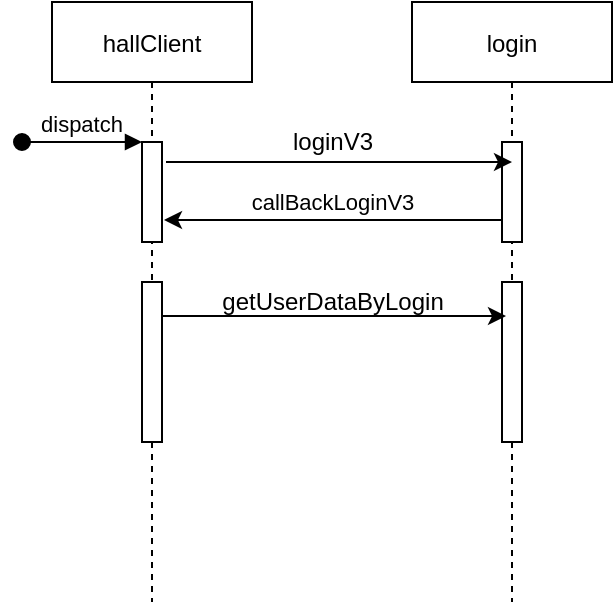 <mxfile version="15.8.8" type="github">
  <diagram id="kgpKYQtTHZ0yAKxKKP6v" name="Page-1">
    <mxGraphModel dx="1422" dy="762" grid="1" gridSize="10" guides="1" tooltips="1" connect="1" arrows="1" fold="1" page="1" pageScale="1" pageWidth="850" pageHeight="1100" math="0" shadow="0">
      <root>
        <mxCell id="0" />
        <mxCell id="1" parent="0" />
        <mxCell id="3nuBFxr9cyL0pnOWT2aG-1" value="hallClient" style="shape=umlLifeline;perimeter=lifelinePerimeter;container=1;collapsible=0;recursiveResize=0;rounded=0;shadow=0;strokeWidth=1;" parent="1" vertex="1">
          <mxGeometry x="120" y="80" width="100" height="300" as="geometry" />
        </mxCell>
        <mxCell id="3nuBFxr9cyL0pnOWT2aG-3" value="dispatch" style="verticalAlign=bottom;startArrow=oval;endArrow=block;startSize=8;shadow=0;strokeWidth=1;" parent="3nuBFxr9cyL0pnOWT2aG-1" edge="1">
          <mxGeometry relative="1" as="geometry">
            <mxPoint x="-15" y="70" as="sourcePoint" />
            <mxPoint x="45" y="70" as="targetPoint" />
          </mxGeometry>
        </mxCell>
        <mxCell id="3nuBFxr9cyL0pnOWT2aG-4" value="" style="points=[];perimeter=orthogonalPerimeter;rounded=0;shadow=0;strokeWidth=1;" parent="3nuBFxr9cyL0pnOWT2aG-1" vertex="1">
          <mxGeometry x="45" y="70" width="10" height="50" as="geometry" />
        </mxCell>
        <mxCell id="D1cvWWY6wySRjiaeFIVJ-10" value="" style="html=1;points=[];perimeter=orthogonalPerimeter;fontSize=11;" vertex="1" parent="3nuBFxr9cyL0pnOWT2aG-1">
          <mxGeometry x="45" y="140" width="10" height="80" as="geometry" />
        </mxCell>
        <mxCell id="3nuBFxr9cyL0pnOWT2aG-5" value="login" style="shape=umlLifeline;perimeter=lifelinePerimeter;container=1;collapsible=0;recursiveResize=0;rounded=0;shadow=0;strokeWidth=1;" parent="1" vertex="1">
          <mxGeometry x="300" y="80" width="100" height="300" as="geometry" />
        </mxCell>
        <mxCell id="3nuBFxr9cyL0pnOWT2aG-6" value="" style="points=[];perimeter=orthogonalPerimeter;rounded=0;shadow=0;strokeWidth=1;" parent="3nuBFxr9cyL0pnOWT2aG-5" vertex="1">
          <mxGeometry x="45" y="70" width="10" height="50" as="geometry" />
        </mxCell>
        <mxCell id="D1cvWWY6wySRjiaeFIVJ-11" value="" style="html=1;points=[];perimeter=orthogonalPerimeter;fontSize=11;" vertex="1" parent="3nuBFxr9cyL0pnOWT2aG-5">
          <mxGeometry x="45" y="140" width="10" height="80" as="geometry" />
        </mxCell>
        <mxCell id="D1cvWWY6wySRjiaeFIVJ-1" value="" style="endArrow=classic;html=1;rounded=0;exitX=1.2;exitY=0.2;exitDx=0;exitDy=0;exitPerimeter=0;" edge="1" parent="1" source="3nuBFxr9cyL0pnOWT2aG-4">
          <mxGeometry width="50" height="50" relative="1" as="geometry">
            <mxPoint x="180" y="160" as="sourcePoint" />
            <mxPoint x="350" y="160" as="targetPoint" />
            <Array as="points" />
          </mxGeometry>
        </mxCell>
        <mxCell id="D1cvWWY6wySRjiaeFIVJ-2" value="&lt;div style=&quot;background-color: rgb(255, 255, 255); font-size: 12px;&quot;&gt;loginV3&lt;/div&gt;" style="text;html=1;align=center;verticalAlign=middle;resizable=0;points=[];autosize=1;strokeColor=none;fillColor=none;fontSize=12;fontFamily=Helvetica;" vertex="1" parent="1">
          <mxGeometry x="230" y="130" width="60" height="40" as="geometry" />
        </mxCell>
        <mxCell id="D1cvWWY6wySRjiaeFIVJ-7" value="" style="endArrow=classic;html=1;rounded=0;entryX=1.1;entryY=0.78;entryDx=0;entryDy=0;entryPerimeter=0;" edge="1" parent="1" source="3nuBFxr9cyL0pnOWT2aG-6" target="3nuBFxr9cyL0pnOWT2aG-4">
          <mxGeometry width="50" height="50" relative="1" as="geometry">
            <mxPoint x="550" y="290" as="sourcePoint" />
            <mxPoint x="600" y="240" as="targetPoint" />
          </mxGeometry>
        </mxCell>
        <mxCell id="D1cvWWY6wySRjiaeFIVJ-8" value="&lt;div style=&quot;background-color: rgb(255, 255, 255); font-size: 11px;&quot;&gt;callBackLoginV3&lt;/div&gt;" style="text;html=1;align=center;verticalAlign=middle;resizable=0;points=[];autosize=1;strokeColor=none;fillColor=none;fontSize=11;fontFamily=Helvetica;" vertex="1" parent="1">
          <mxGeometry x="205" y="160" width="110" height="40" as="geometry" />
        </mxCell>
        <mxCell id="D1cvWWY6wySRjiaeFIVJ-12" value="" style="endArrow=classic;html=1;rounded=0;fontSize=11;entryX=0.2;entryY=0.213;entryDx=0;entryDy=0;entryPerimeter=0;" edge="1" parent="1" source="D1cvWWY6wySRjiaeFIVJ-10" target="D1cvWWY6wySRjiaeFIVJ-11">
          <mxGeometry width="50" height="50" relative="1" as="geometry">
            <mxPoint x="190" y="280" as="sourcePoint" />
            <mxPoint x="240" y="230" as="targetPoint" />
          </mxGeometry>
        </mxCell>
        <mxCell id="D1cvWWY6wySRjiaeFIVJ-13" value="&lt;div style=&quot;font-size: 12px;&quot;&gt;getUserDataByLogin&lt;/div&gt;" style="text;html=1;align=center;verticalAlign=middle;resizable=0;points=[];autosize=1;strokeColor=none;fillColor=none;fontSize=12;fontFamily=Helvetica;labelBackgroundColor=none;" vertex="1" parent="1">
          <mxGeometry x="195" y="220" width="130" height="20" as="geometry" />
        </mxCell>
      </root>
    </mxGraphModel>
  </diagram>
</mxfile>

